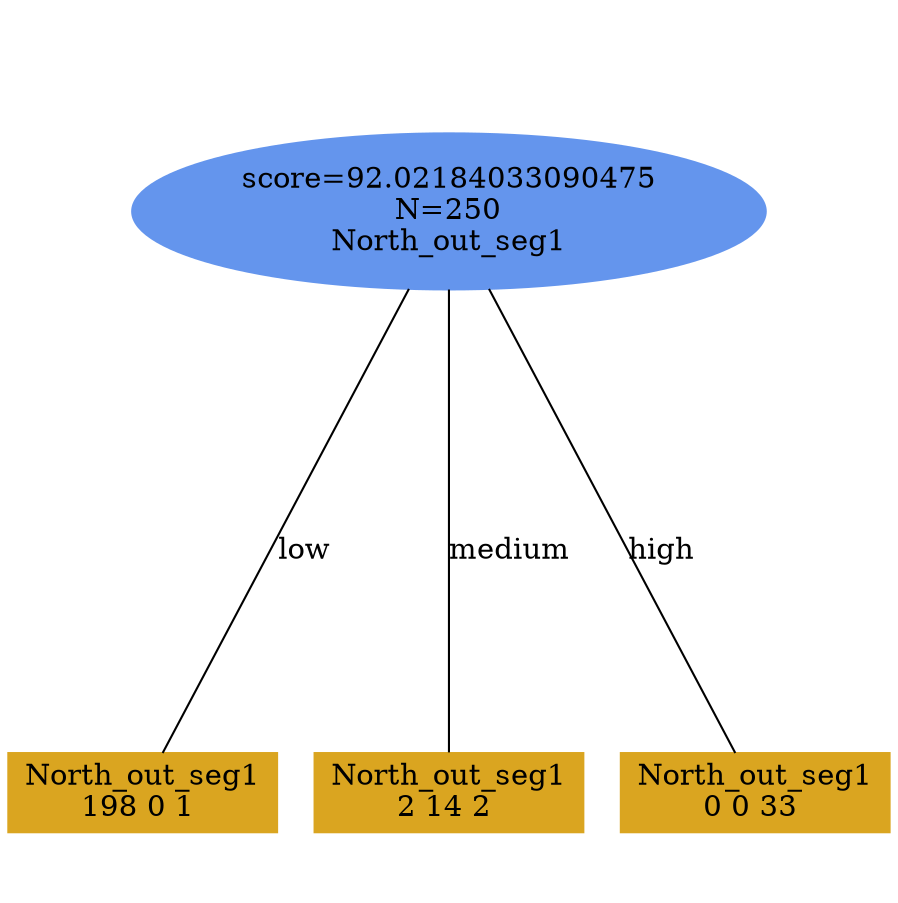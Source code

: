 digraph "DD" {
size = "7.5,10"
ratio=1.0;
center = true;
edge [dir = none];
{ rank = same; node [shape=ellipse, style=filled, color=cornflowerblue];"786" [label="score=92.02184033090475\nN=250\nNorth_out_seg1"];}
{ rank = same; node [shape=box, style=filled, color=goldenrod];"787" [label="North_out_seg1\n198 0 1 "];}
{ rank = same; node [shape=box, style=filled, color=goldenrod];"788" [label="North_out_seg1\n2 14 2 "];}
{ rank = same; node [shape=box, style=filled, color=goldenrod];"789" [label="North_out_seg1\n0 0 33 "];}
"786" -> "787" [label = "low"];
"786" -> "788" [label = "medium"];
"786" -> "789" [label = "high"];

}